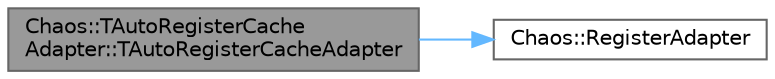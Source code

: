 digraph "Chaos::TAutoRegisterCacheAdapter::TAutoRegisterCacheAdapter"
{
 // INTERACTIVE_SVG=YES
 // LATEX_PDF_SIZE
  bgcolor="transparent";
  edge [fontname=Helvetica,fontsize=10,labelfontname=Helvetica,labelfontsize=10];
  node [fontname=Helvetica,fontsize=10,shape=box,height=0.2,width=0.4];
  rankdir="LR";
  Node1 [id="Node000001",label="Chaos::TAutoRegisterCache\lAdapter::TAutoRegisterCacheAdapter",height=0.2,width=0.4,color="gray40", fillcolor="grey60", style="filled", fontcolor="black",tooltip=" "];
  Node1 -> Node2 [id="edge1_Node000001_Node000002",color="steelblue1",style="solid",tooltip=" "];
  Node2 [id="Node000002",label="Chaos::RegisterAdapter",height=0.2,width=0.4,color="grey40", fillcolor="white", style="filled",URL="$d2/d06/namespaceChaos.html#ae8da7128bd188ff412f12925143b4633",tooltip=" "];
}
